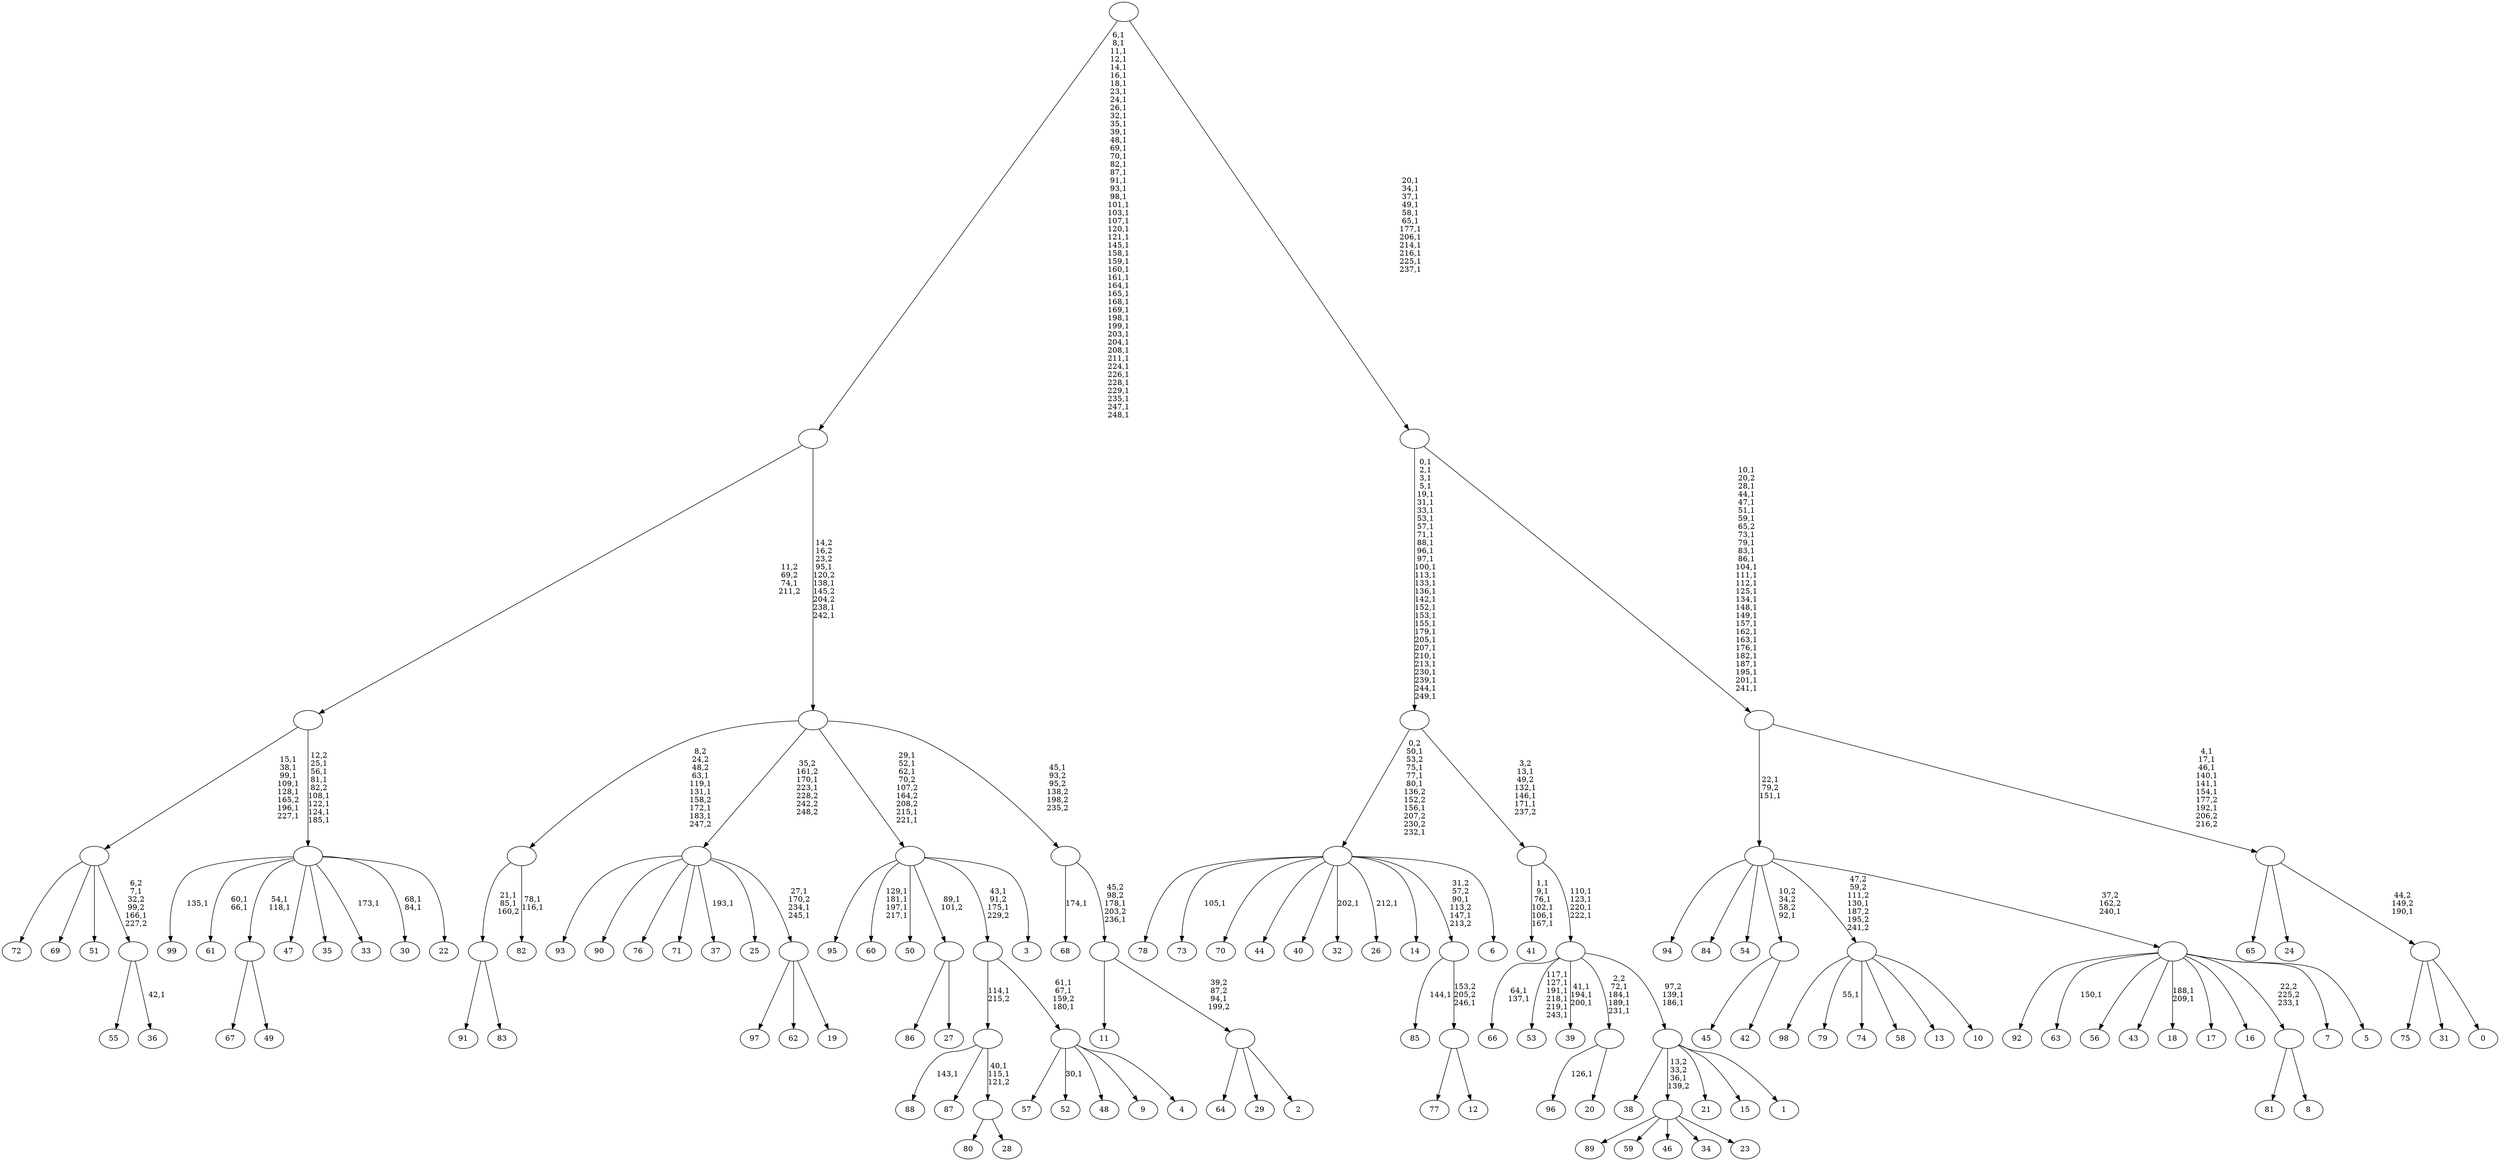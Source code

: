 digraph T {
	350 [label="99"]
	348 [label="98"]
	347 [label="97"]
	346 [label="96"]
	344 [label="95"]
	343 [label="94"]
	342 [label="93"]
	341 [label="92"]
	340 [label="91"]
	339 [label="90"]
	338 [label="89"]
	337 [label="88"]
	335 [label="87"]
	334 [label="86"]
	333 [label="85"]
	331 [label="84"]
	330 [label="83"]
	329 [label=""]
	327 [label="82"]
	324 [label=""]
	319 [label="81"]
	318 [label="80"]
	317 [label="79"]
	315 [label="78"]
	314 [label="77"]
	313 [label="76"]
	312 [label="75"]
	311 [label="74"]
	310 [label="73"]
	308 [label="72"]
	307 [label="71"]
	306 [label="70"]
	305 [label="69"]
	304 [label="68"]
	302 [label="67"]
	301 [label="66"]
	298 [label="65"]
	297 [label="64"]
	296 [label="63"]
	294 [label="62"]
	293 [label="61"]
	290 [label="60"]
	285 [label="59"]
	284 [label="58"]
	283 [label="57"]
	282 [label="56"]
	281 [label="55"]
	280 [label="54"]
	279 [label="53"]
	272 [label="52"]
	270 [label="51"]
	269 [label="50"]
	268 [label="49"]
	267 [label=""]
	265 [label="48"]
	264 [label="47"]
	263 [label="46"]
	262 [label="45"]
	261 [label="44"]
	260 [label="43"]
	259 [label="42"]
	258 [label=""]
	257 [label="41"]
	250 [label="40"]
	249 [label="39"]
	245 [label="38"]
	244 [label="37"]
	242 [label="36"]
	240 [label=""]
	238 [label=""]
	231 [label="35"]
	230 [label="34"]
	229 [label="33"]
	227 [label="32"]
	225 [label="31"]
	224 [label="30"]
	221 [label="29"]
	220 [label="28"]
	219 [label=""]
	217 [label=""]
	216 [label="27"]
	215 [label=""]
	214 [label="26"]
	212 [label="25"]
	211 [label="24"]
	210 [label="23"]
	209 [label=""]
	208 [label="22"]
	207 [label=""]
	200 [label=""]
	199 [label="21"]
	198 [label="20"]
	197 [label=""]
	193 [label="19"]
	192 [label=""]
	189 [label=""]
	187 [label="18"]
	184 [label="17"]
	183 [label="16"]
	182 [label="15"]
	181 [label="14"]
	180 [label="13"]
	179 [label="12"]
	178 [label=""]
	177 [label=""]
	175 [label="11"]
	174 [label="10"]
	173 [label=""]
	172 [label="9"]
	171 [label="8"]
	170 [label=""]
	169 [label="7"]
	168 [label="6"]
	167 [label=""]
	161 [label="5"]
	160 [label=""]
	159 [label=""]
	157 [label="4"]
	156 [label=""]
	153 [label=""]
	151 [label="3"]
	150 [label=""]
	145 [label="2"]
	144 [label=""]
	143 [label=""]
	141 [label=""]
	140 [label=""]
	136 [label=""]
	88 [label="1"]
	87 [label=""]
	85 [label=""]
	81 [label=""]
	77 [label=""]
	47 [label="0"]
	46 [label=""]
	45 [label=""]
	38 [label=""]
	12 [label=""]
	0 [label=""]
	329 -> 340 [label=""]
	329 -> 330 [label=""]
	324 -> 327 [label="78,1\n116,1"]
	324 -> 329 [label="21,1\n85,1\n160,2"]
	267 -> 302 [label=""]
	267 -> 268 [label=""]
	258 -> 262 [label=""]
	258 -> 259 [label=""]
	240 -> 242 [label="42,1"]
	240 -> 281 [label=""]
	238 -> 240 [label="6,2\n7,1\n32,2\n99,2\n166,1\n227,2"]
	238 -> 308 [label=""]
	238 -> 305 [label=""]
	238 -> 270 [label=""]
	219 -> 318 [label=""]
	219 -> 220 [label=""]
	217 -> 219 [label="40,1\n115,1\n121,2"]
	217 -> 337 [label="143,1"]
	217 -> 335 [label=""]
	215 -> 334 [label=""]
	215 -> 216 [label=""]
	209 -> 338 [label=""]
	209 -> 285 [label=""]
	209 -> 263 [label=""]
	209 -> 230 [label=""]
	209 -> 210 [label=""]
	207 -> 224 [label="68,1\n84,1"]
	207 -> 229 [label="173,1"]
	207 -> 267 [label="54,1\n118,1"]
	207 -> 293 [label="60,1\n66,1"]
	207 -> 350 [label="135,1"]
	207 -> 264 [label=""]
	207 -> 231 [label=""]
	207 -> 208 [label=""]
	200 -> 207 [label="12,2\n25,1\n56,1\n81,1\n82,2\n108,1\n122,1\n124,1\n185,1"]
	200 -> 238 [label="15,1\n38,1\n99,1\n109,1\n128,1\n165,2\n196,1\n227,1"]
	197 -> 346 [label="126,1"]
	197 -> 198 [label=""]
	192 -> 347 [label=""]
	192 -> 294 [label=""]
	192 -> 193 [label=""]
	189 -> 192 [label="27,1\n170,2\n234,1\n245,1"]
	189 -> 244 [label="193,1"]
	189 -> 342 [label=""]
	189 -> 339 [label=""]
	189 -> 313 [label=""]
	189 -> 307 [label=""]
	189 -> 212 [label=""]
	178 -> 314 [label=""]
	178 -> 179 [label=""]
	177 -> 333 [label="144,1"]
	177 -> 178 [label="153,2\n205,2\n246,1"]
	173 -> 317 [label="55,1"]
	173 -> 348 [label=""]
	173 -> 311 [label=""]
	173 -> 284 [label=""]
	173 -> 180 [label=""]
	173 -> 174 [label=""]
	170 -> 319 [label=""]
	170 -> 171 [label=""]
	167 -> 177 [label="31,2\n57,2\n90,1\n113,2\n147,1\n213,2"]
	167 -> 214 [label="212,1"]
	167 -> 227 [label="202,1"]
	167 -> 310 [label="105,1"]
	167 -> 315 [label=""]
	167 -> 306 [label=""]
	167 -> 261 [label=""]
	167 -> 250 [label=""]
	167 -> 181 [label=""]
	167 -> 168 [label=""]
	160 -> 187 [label="188,1\n209,1"]
	160 -> 296 [label="150,1"]
	160 -> 341 [label=""]
	160 -> 282 [label=""]
	160 -> 260 [label=""]
	160 -> 184 [label=""]
	160 -> 183 [label=""]
	160 -> 170 [label="22,2\n225,2\n233,1"]
	160 -> 169 [label=""]
	160 -> 161 [label=""]
	159 -> 343 [label=""]
	159 -> 331 [label=""]
	159 -> 280 [label=""]
	159 -> 258 [label="10,2\n34,2\n58,2\n92,1"]
	159 -> 173 [label="47,2\n59,2\n111,2\n130,1\n187,2\n195,2\n241,2"]
	159 -> 160 [label="37,2\n162,2\n240,1"]
	156 -> 272 [label="30,1"]
	156 -> 283 [label=""]
	156 -> 265 [label=""]
	156 -> 172 [label=""]
	156 -> 157 [label=""]
	153 -> 156 [label="61,1\n67,1\n159,2\n180,1"]
	153 -> 217 [label="114,1\n215,2"]
	150 -> 153 [label="43,1\n91,2\n175,1\n229,2"]
	150 -> 290 [label="129,1\n181,1\n197,1\n217,1"]
	150 -> 344 [label=""]
	150 -> 269 [label=""]
	150 -> 215 [label="89,1\n101,2"]
	150 -> 151 [label=""]
	144 -> 297 [label=""]
	144 -> 221 [label=""]
	144 -> 145 [label=""]
	143 -> 175 [label=""]
	143 -> 144 [label="39,2\n87,2\n94,1\n199,2"]
	141 -> 143 [label="45,2\n98,2\n178,1\n203,2\n236,1"]
	141 -> 304 [label="174,1"]
	140 -> 150 [label="29,1\n52,1\n62,1\n70,2\n107,2\n164,2\n208,2\n215,1\n221,1"]
	140 -> 189 [label="35,2\n161,2\n170,1\n223,1\n228,2\n242,2\n248,2"]
	140 -> 324 [label="8,2\n24,2\n48,2\n63,1\n119,1\n131,1\n158,2\n172,1\n183,1\n247,2"]
	140 -> 141 [label="45,1\n93,2\n95,2\n138,2\n198,2\n235,2"]
	136 -> 140 [label="14,2\n16,2\n23,2\n95,1\n120,2\n138,1\n145,2\n204,2\n238,1\n242,1"]
	136 -> 200 [label="11,2\n69,2\n74,1\n211,2"]
	87 -> 245 [label=""]
	87 -> 209 [label="13,2\n33,2\n36,1\n139,2"]
	87 -> 199 [label=""]
	87 -> 182 [label=""]
	87 -> 88 [label=""]
	85 -> 87 [label="97,2\n139,1\n186,1"]
	85 -> 197 [label="2,2\n72,1\n184,1\n189,1\n231,1"]
	85 -> 249 [label="41,1\n194,1\n200,1"]
	85 -> 279 [label="117,1\n127,1\n191,1\n218,1\n219,1\n243,1"]
	85 -> 301 [label="64,1\n137,1"]
	81 -> 85 [label="110,1\n123,1\n220,1\n222,1"]
	81 -> 257 [label="1,1\n9,1\n76,1\n102,1\n106,1\n167,1"]
	77 -> 81 [label="3,2\n13,1\n49,2\n132,1\n146,1\n171,1\n237,2"]
	77 -> 167 [label="0,2\n50,1\n53,2\n75,1\n77,1\n80,1\n136,2\n152,2\n156,1\n207,2\n230,2\n232,1"]
	46 -> 312 [label=""]
	46 -> 225 [label=""]
	46 -> 47 [label=""]
	45 -> 298 [label=""]
	45 -> 211 [label=""]
	45 -> 46 [label="44,2\n149,2\n190,1"]
	38 -> 45 [label="4,1\n17,1\n46,1\n140,1\n141,1\n154,1\n177,2\n192,1\n206,2\n216,2"]
	38 -> 159 [label="22,1\n79,2\n151,1"]
	12 -> 38 [label="10,1\n20,2\n28,1\n44,1\n47,1\n51,1\n59,1\n65,2\n73,1\n79,1\n83,1\n86,1\n104,1\n111,1\n112,1\n125,1\n134,1\n148,1\n149,1\n157,1\n162,1\n163,1\n176,1\n182,1\n187,1\n195,1\n201,1\n241,1"]
	12 -> 77 [label="0,1\n2,1\n3,1\n5,1\n19,1\n31,1\n33,1\n53,1\n57,1\n71,1\n88,1\n96,1\n97,1\n100,1\n113,1\n133,1\n136,1\n142,1\n152,1\n153,1\n155,1\n179,1\n205,1\n207,1\n210,1\n213,1\n230,1\n239,1\n244,1\n249,1"]
	0 -> 12 [label="20,1\n34,1\n37,1\n49,1\n58,1\n65,1\n177,1\n206,1\n214,1\n216,1\n225,1\n237,1"]
	0 -> 136 [label="6,1\n8,1\n11,1\n12,1\n14,1\n16,1\n18,1\n23,1\n24,1\n26,1\n32,1\n35,1\n39,1\n48,1\n69,1\n70,1\n82,1\n87,1\n91,1\n93,1\n98,1\n101,1\n103,1\n107,1\n120,1\n121,1\n145,1\n158,1\n159,1\n160,1\n161,1\n164,1\n165,1\n168,1\n169,1\n198,1\n199,1\n203,1\n204,1\n208,1\n211,1\n224,1\n226,1\n228,1\n229,1\n235,1\n247,1\n248,1"]
}
